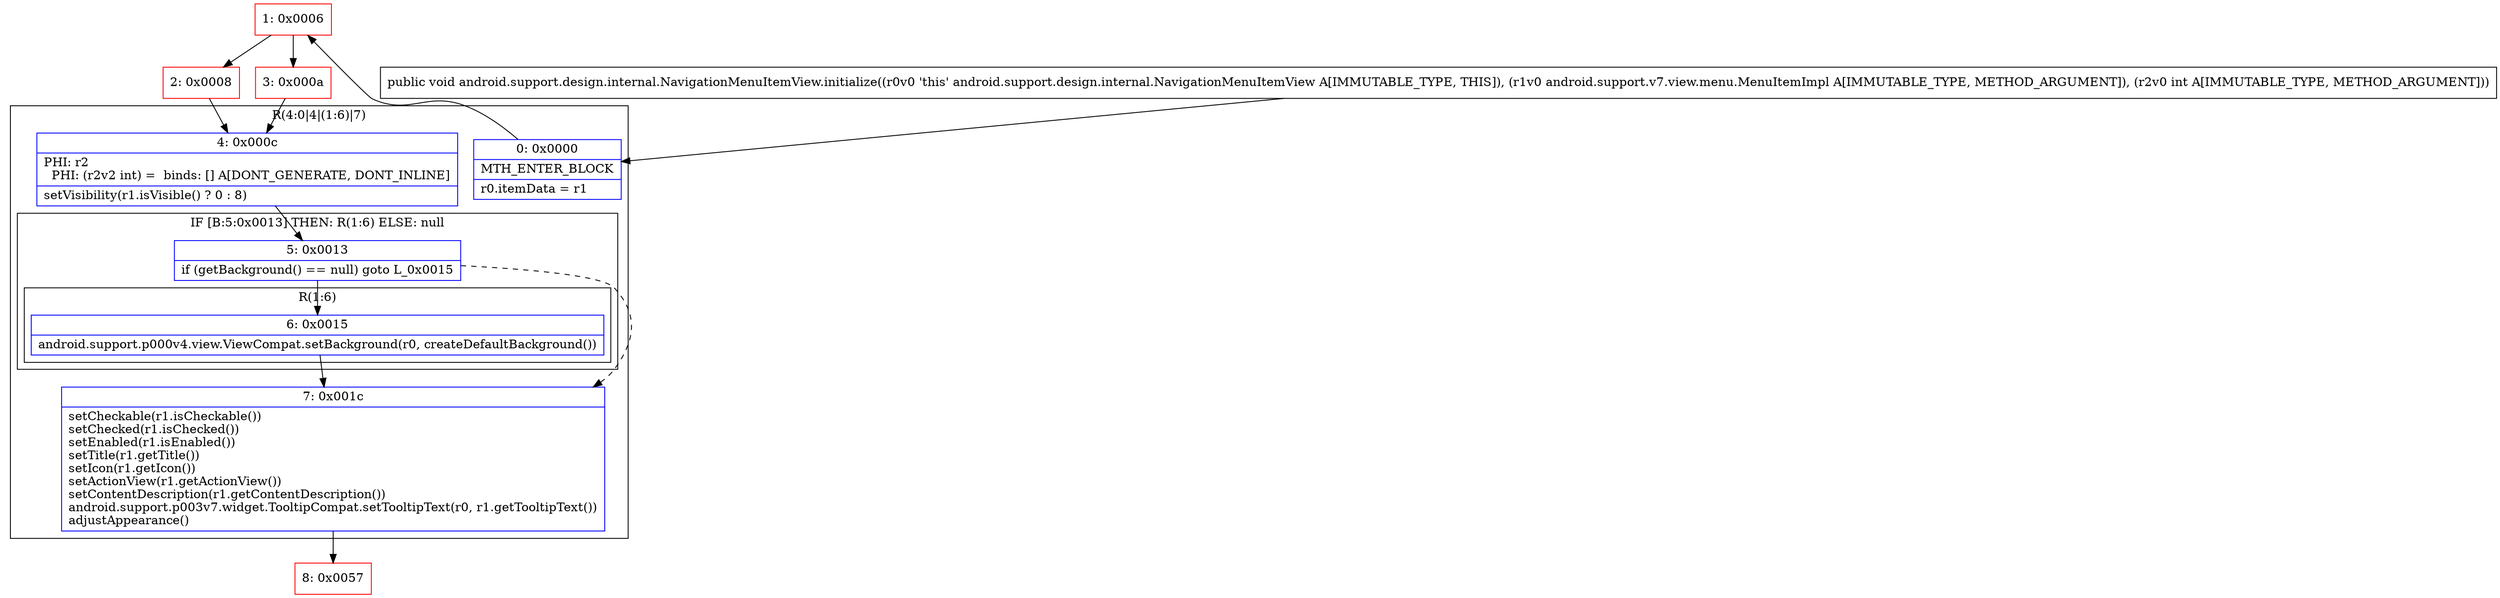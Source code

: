 digraph "CFG forandroid.support.design.internal.NavigationMenuItemView.initialize(Landroid\/support\/v7\/view\/menu\/MenuItemImpl;I)V" {
subgraph cluster_Region_1147573289 {
label = "R(4:0|4|(1:6)|7)";
node [shape=record,color=blue];
Node_0 [shape=record,label="{0\:\ 0x0000|MTH_ENTER_BLOCK\l|r0.itemData = r1\l}"];
Node_4 [shape=record,label="{4\:\ 0x000c|PHI: r2 \l  PHI: (r2v2 int) =  binds: [] A[DONT_GENERATE, DONT_INLINE]\l|setVisibility(r1.isVisible() ? 0 : 8)\l}"];
subgraph cluster_IfRegion_835562864 {
label = "IF [B:5:0x0013] THEN: R(1:6) ELSE: null";
node [shape=record,color=blue];
Node_5 [shape=record,label="{5\:\ 0x0013|if (getBackground() == null) goto L_0x0015\l}"];
subgraph cluster_Region_975250907 {
label = "R(1:6)";
node [shape=record,color=blue];
Node_6 [shape=record,label="{6\:\ 0x0015|android.support.p000v4.view.ViewCompat.setBackground(r0, createDefaultBackground())\l}"];
}
}
Node_7 [shape=record,label="{7\:\ 0x001c|setCheckable(r1.isCheckable())\lsetChecked(r1.isChecked())\lsetEnabled(r1.isEnabled())\lsetTitle(r1.getTitle())\lsetIcon(r1.getIcon())\lsetActionView(r1.getActionView())\lsetContentDescription(r1.getContentDescription())\landroid.support.p003v7.widget.TooltipCompat.setTooltipText(r0, r1.getTooltipText())\ladjustAppearance()\l}"];
}
Node_1 [shape=record,color=red,label="{1\:\ 0x0006}"];
Node_2 [shape=record,color=red,label="{2\:\ 0x0008}"];
Node_3 [shape=record,color=red,label="{3\:\ 0x000a}"];
Node_8 [shape=record,color=red,label="{8\:\ 0x0057}"];
MethodNode[shape=record,label="{public void android.support.design.internal.NavigationMenuItemView.initialize((r0v0 'this' android.support.design.internal.NavigationMenuItemView A[IMMUTABLE_TYPE, THIS]), (r1v0 android.support.v7.view.menu.MenuItemImpl A[IMMUTABLE_TYPE, METHOD_ARGUMENT]), (r2v0 int A[IMMUTABLE_TYPE, METHOD_ARGUMENT])) }"];
MethodNode -> Node_0;
Node_0 -> Node_1;
Node_4 -> Node_5;
Node_5 -> Node_6;
Node_5 -> Node_7[style=dashed];
Node_6 -> Node_7;
Node_7 -> Node_8;
Node_1 -> Node_2;
Node_1 -> Node_3;
Node_2 -> Node_4;
Node_3 -> Node_4;
}

